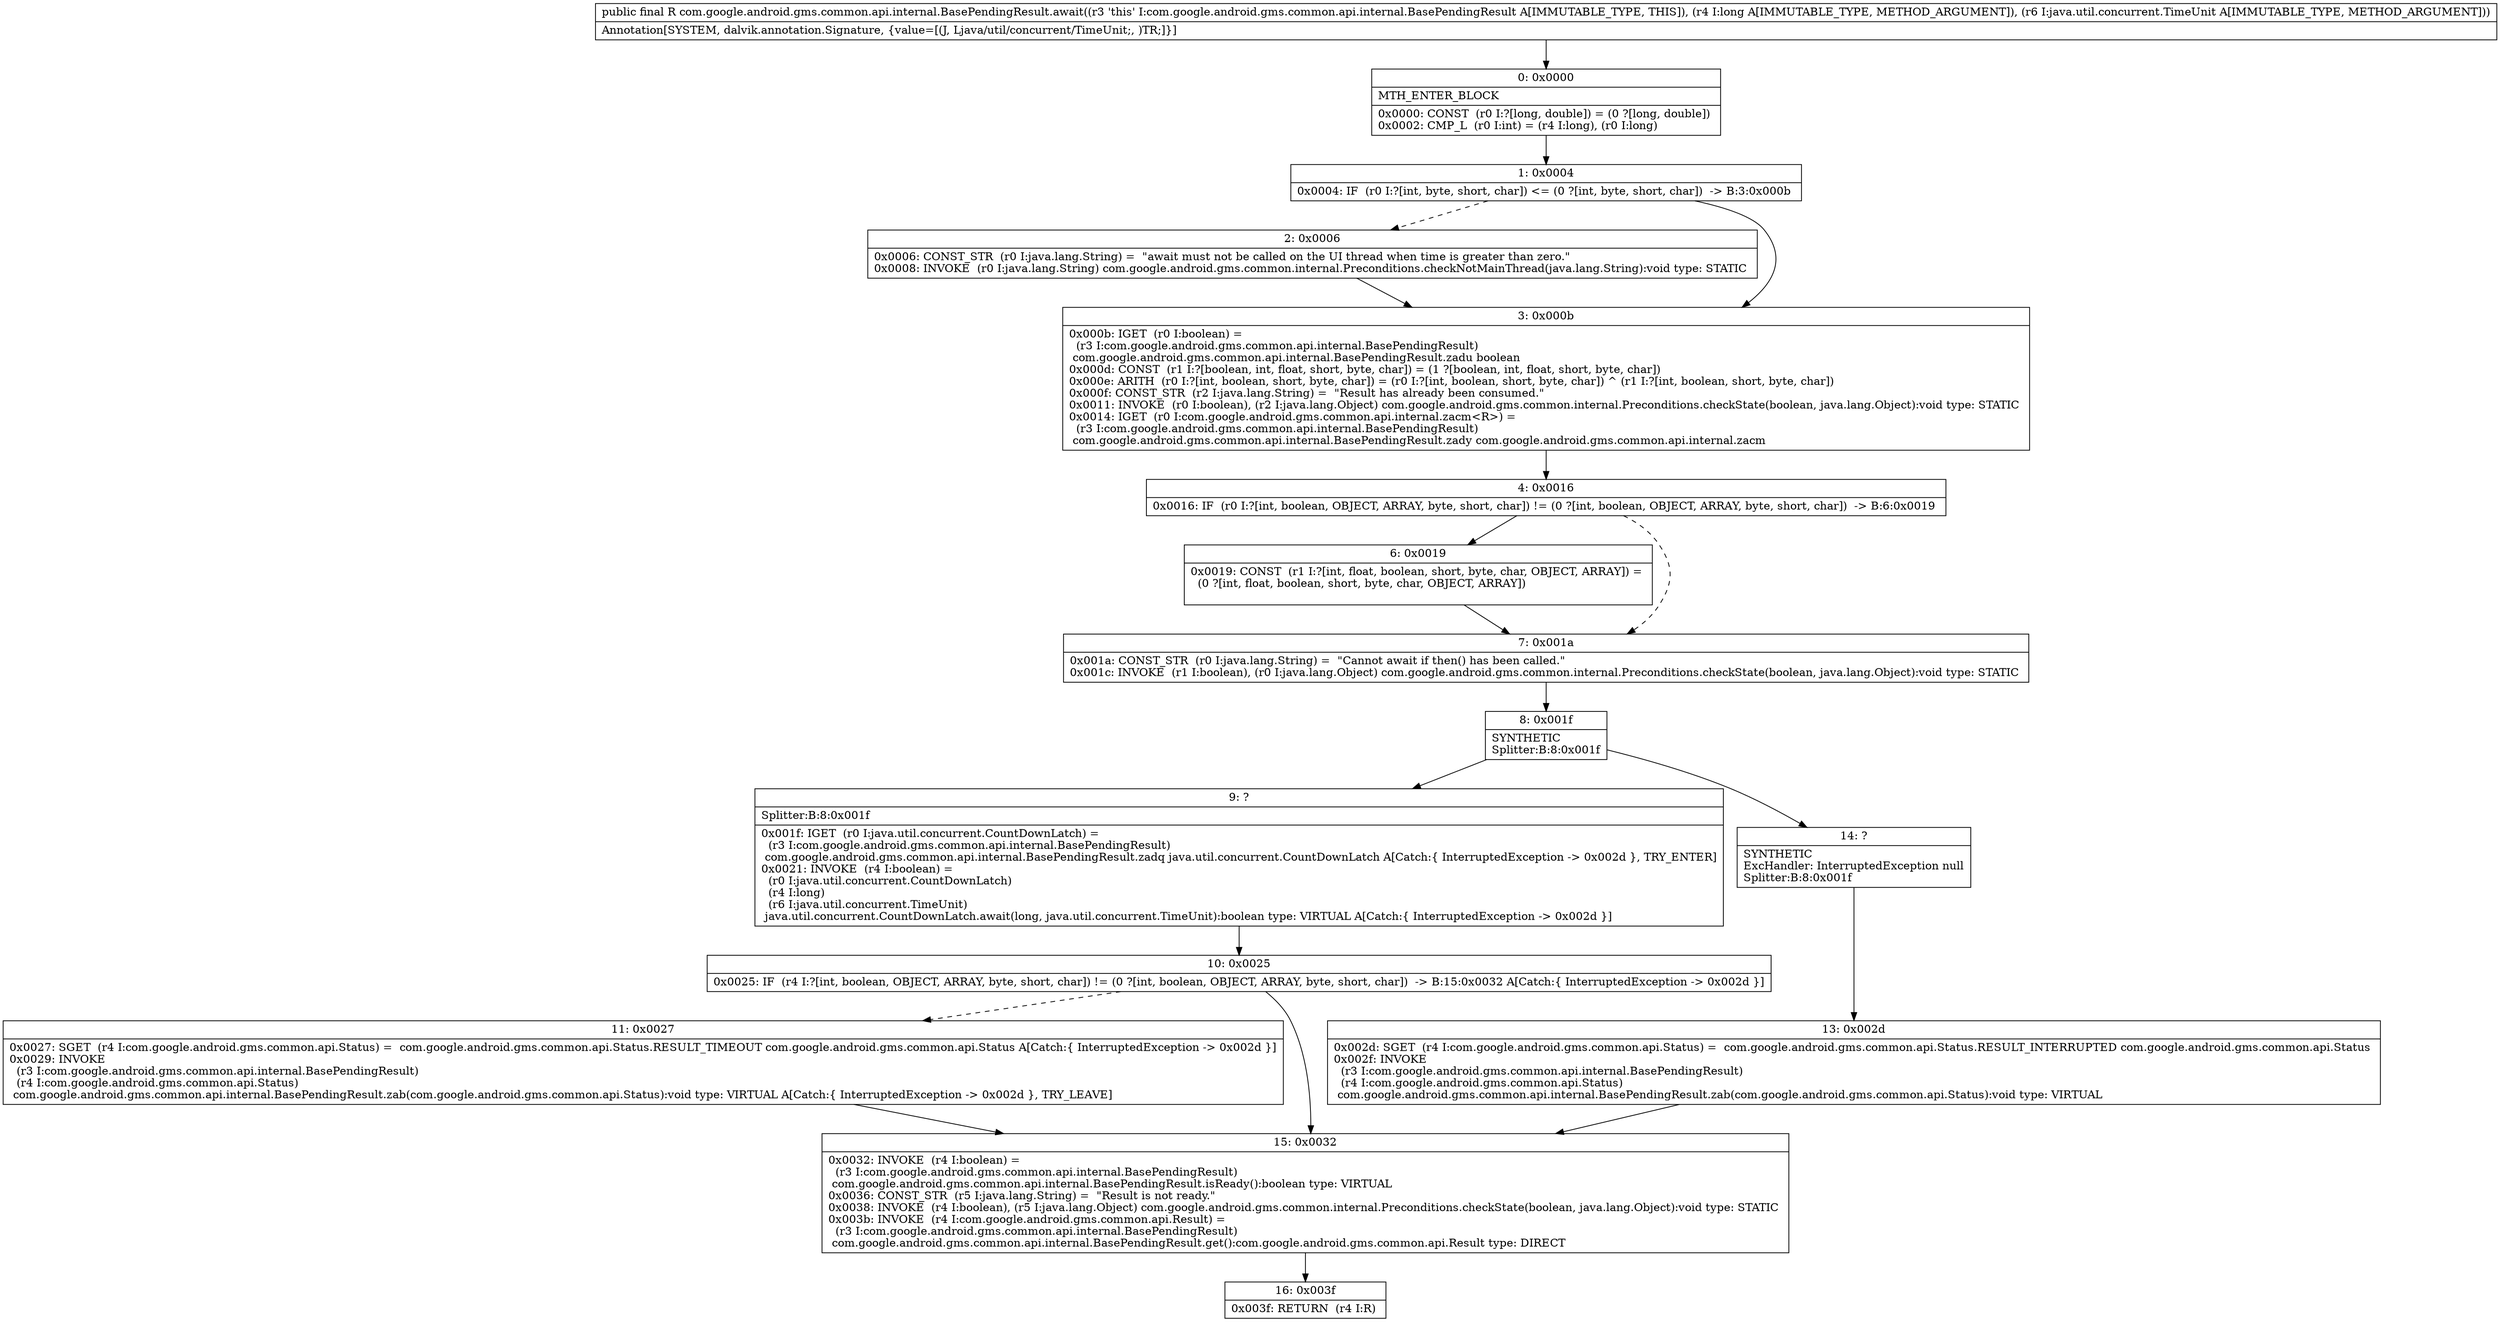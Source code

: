 digraph "CFG forcom.google.android.gms.common.api.internal.BasePendingResult.await(JLjava\/util\/concurrent\/TimeUnit;)Lcom\/google\/android\/gms\/common\/api\/Result;" {
Node_0 [shape=record,label="{0\:\ 0x0000|MTH_ENTER_BLOCK\l|0x0000: CONST  (r0 I:?[long, double]) = (0 ?[long, double]) \l0x0002: CMP_L  (r0 I:int) = (r4 I:long), (r0 I:long) \l}"];
Node_1 [shape=record,label="{1\:\ 0x0004|0x0004: IF  (r0 I:?[int, byte, short, char]) \<= (0 ?[int, byte, short, char])  \-\> B:3:0x000b \l}"];
Node_2 [shape=record,label="{2\:\ 0x0006|0x0006: CONST_STR  (r0 I:java.lang.String) =  \"await must not be called on the UI thread when time is greater than zero.\" \l0x0008: INVOKE  (r0 I:java.lang.String) com.google.android.gms.common.internal.Preconditions.checkNotMainThread(java.lang.String):void type: STATIC \l}"];
Node_3 [shape=record,label="{3\:\ 0x000b|0x000b: IGET  (r0 I:boolean) = \l  (r3 I:com.google.android.gms.common.api.internal.BasePendingResult)\l com.google.android.gms.common.api.internal.BasePendingResult.zadu boolean \l0x000d: CONST  (r1 I:?[boolean, int, float, short, byte, char]) = (1 ?[boolean, int, float, short, byte, char]) \l0x000e: ARITH  (r0 I:?[int, boolean, short, byte, char]) = (r0 I:?[int, boolean, short, byte, char]) ^ (r1 I:?[int, boolean, short, byte, char]) \l0x000f: CONST_STR  (r2 I:java.lang.String) =  \"Result has already been consumed.\" \l0x0011: INVOKE  (r0 I:boolean), (r2 I:java.lang.Object) com.google.android.gms.common.internal.Preconditions.checkState(boolean, java.lang.Object):void type: STATIC \l0x0014: IGET  (r0 I:com.google.android.gms.common.api.internal.zacm\<R\>) = \l  (r3 I:com.google.android.gms.common.api.internal.BasePendingResult)\l com.google.android.gms.common.api.internal.BasePendingResult.zady com.google.android.gms.common.api.internal.zacm \l}"];
Node_4 [shape=record,label="{4\:\ 0x0016|0x0016: IF  (r0 I:?[int, boolean, OBJECT, ARRAY, byte, short, char]) != (0 ?[int, boolean, OBJECT, ARRAY, byte, short, char])  \-\> B:6:0x0019 \l}"];
Node_6 [shape=record,label="{6\:\ 0x0019|0x0019: CONST  (r1 I:?[int, float, boolean, short, byte, char, OBJECT, ARRAY]) = \l  (0 ?[int, float, boolean, short, byte, char, OBJECT, ARRAY])\l \l}"];
Node_7 [shape=record,label="{7\:\ 0x001a|0x001a: CONST_STR  (r0 I:java.lang.String) =  \"Cannot await if then() has been called.\" \l0x001c: INVOKE  (r1 I:boolean), (r0 I:java.lang.Object) com.google.android.gms.common.internal.Preconditions.checkState(boolean, java.lang.Object):void type: STATIC \l}"];
Node_8 [shape=record,label="{8\:\ 0x001f|SYNTHETIC\lSplitter:B:8:0x001f\l}"];
Node_9 [shape=record,label="{9\:\ ?|Splitter:B:8:0x001f\l|0x001f: IGET  (r0 I:java.util.concurrent.CountDownLatch) = \l  (r3 I:com.google.android.gms.common.api.internal.BasePendingResult)\l com.google.android.gms.common.api.internal.BasePendingResult.zadq java.util.concurrent.CountDownLatch A[Catch:\{ InterruptedException \-\> 0x002d \}, TRY_ENTER]\l0x0021: INVOKE  (r4 I:boolean) = \l  (r0 I:java.util.concurrent.CountDownLatch)\l  (r4 I:long)\l  (r6 I:java.util.concurrent.TimeUnit)\l java.util.concurrent.CountDownLatch.await(long, java.util.concurrent.TimeUnit):boolean type: VIRTUAL A[Catch:\{ InterruptedException \-\> 0x002d \}]\l}"];
Node_10 [shape=record,label="{10\:\ 0x0025|0x0025: IF  (r4 I:?[int, boolean, OBJECT, ARRAY, byte, short, char]) != (0 ?[int, boolean, OBJECT, ARRAY, byte, short, char])  \-\> B:15:0x0032 A[Catch:\{ InterruptedException \-\> 0x002d \}]\l}"];
Node_11 [shape=record,label="{11\:\ 0x0027|0x0027: SGET  (r4 I:com.google.android.gms.common.api.Status) =  com.google.android.gms.common.api.Status.RESULT_TIMEOUT com.google.android.gms.common.api.Status A[Catch:\{ InterruptedException \-\> 0x002d \}]\l0x0029: INVOKE  \l  (r3 I:com.google.android.gms.common.api.internal.BasePendingResult)\l  (r4 I:com.google.android.gms.common.api.Status)\l com.google.android.gms.common.api.internal.BasePendingResult.zab(com.google.android.gms.common.api.Status):void type: VIRTUAL A[Catch:\{ InterruptedException \-\> 0x002d \}, TRY_LEAVE]\l}"];
Node_13 [shape=record,label="{13\:\ 0x002d|0x002d: SGET  (r4 I:com.google.android.gms.common.api.Status) =  com.google.android.gms.common.api.Status.RESULT_INTERRUPTED com.google.android.gms.common.api.Status \l0x002f: INVOKE  \l  (r3 I:com.google.android.gms.common.api.internal.BasePendingResult)\l  (r4 I:com.google.android.gms.common.api.Status)\l com.google.android.gms.common.api.internal.BasePendingResult.zab(com.google.android.gms.common.api.Status):void type: VIRTUAL \l}"];
Node_14 [shape=record,label="{14\:\ ?|SYNTHETIC\lExcHandler: InterruptedException null\lSplitter:B:8:0x001f\l}"];
Node_15 [shape=record,label="{15\:\ 0x0032|0x0032: INVOKE  (r4 I:boolean) = \l  (r3 I:com.google.android.gms.common.api.internal.BasePendingResult)\l com.google.android.gms.common.api.internal.BasePendingResult.isReady():boolean type: VIRTUAL \l0x0036: CONST_STR  (r5 I:java.lang.String) =  \"Result is not ready.\" \l0x0038: INVOKE  (r4 I:boolean), (r5 I:java.lang.Object) com.google.android.gms.common.internal.Preconditions.checkState(boolean, java.lang.Object):void type: STATIC \l0x003b: INVOKE  (r4 I:com.google.android.gms.common.api.Result) = \l  (r3 I:com.google.android.gms.common.api.internal.BasePendingResult)\l com.google.android.gms.common.api.internal.BasePendingResult.get():com.google.android.gms.common.api.Result type: DIRECT \l}"];
Node_16 [shape=record,label="{16\:\ 0x003f|0x003f: RETURN  (r4 I:R) \l}"];
MethodNode[shape=record,label="{public final R com.google.android.gms.common.api.internal.BasePendingResult.await((r3 'this' I:com.google.android.gms.common.api.internal.BasePendingResult A[IMMUTABLE_TYPE, THIS]), (r4 I:long A[IMMUTABLE_TYPE, METHOD_ARGUMENT]), (r6 I:java.util.concurrent.TimeUnit A[IMMUTABLE_TYPE, METHOD_ARGUMENT]))  | Annotation[SYSTEM, dalvik.annotation.Signature, \{value=[(J, Ljava\/util\/concurrent\/TimeUnit;, )TR;]\}]\l}"];
MethodNode -> Node_0;
Node_0 -> Node_1;
Node_1 -> Node_2[style=dashed];
Node_1 -> Node_3;
Node_2 -> Node_3;
Node_3 -> Node_4;
Node_4 -> Node_6;
Node_4 -> Node_7[style=dashed];
Node_6 -> Node_7;
Node_7 -> Node_8;
Node_8 -> Node_9;
Node_8 -> Node_14;
Node_9 -> Node_10;
Node_10 -> Node_11[style=dashed];
Node_10 -> Node_15;
Node_11 -> Node_15;
Node_13 -> Node_15;
Node_14 -> Node_13;
Node_15 -> Node_16;
}

